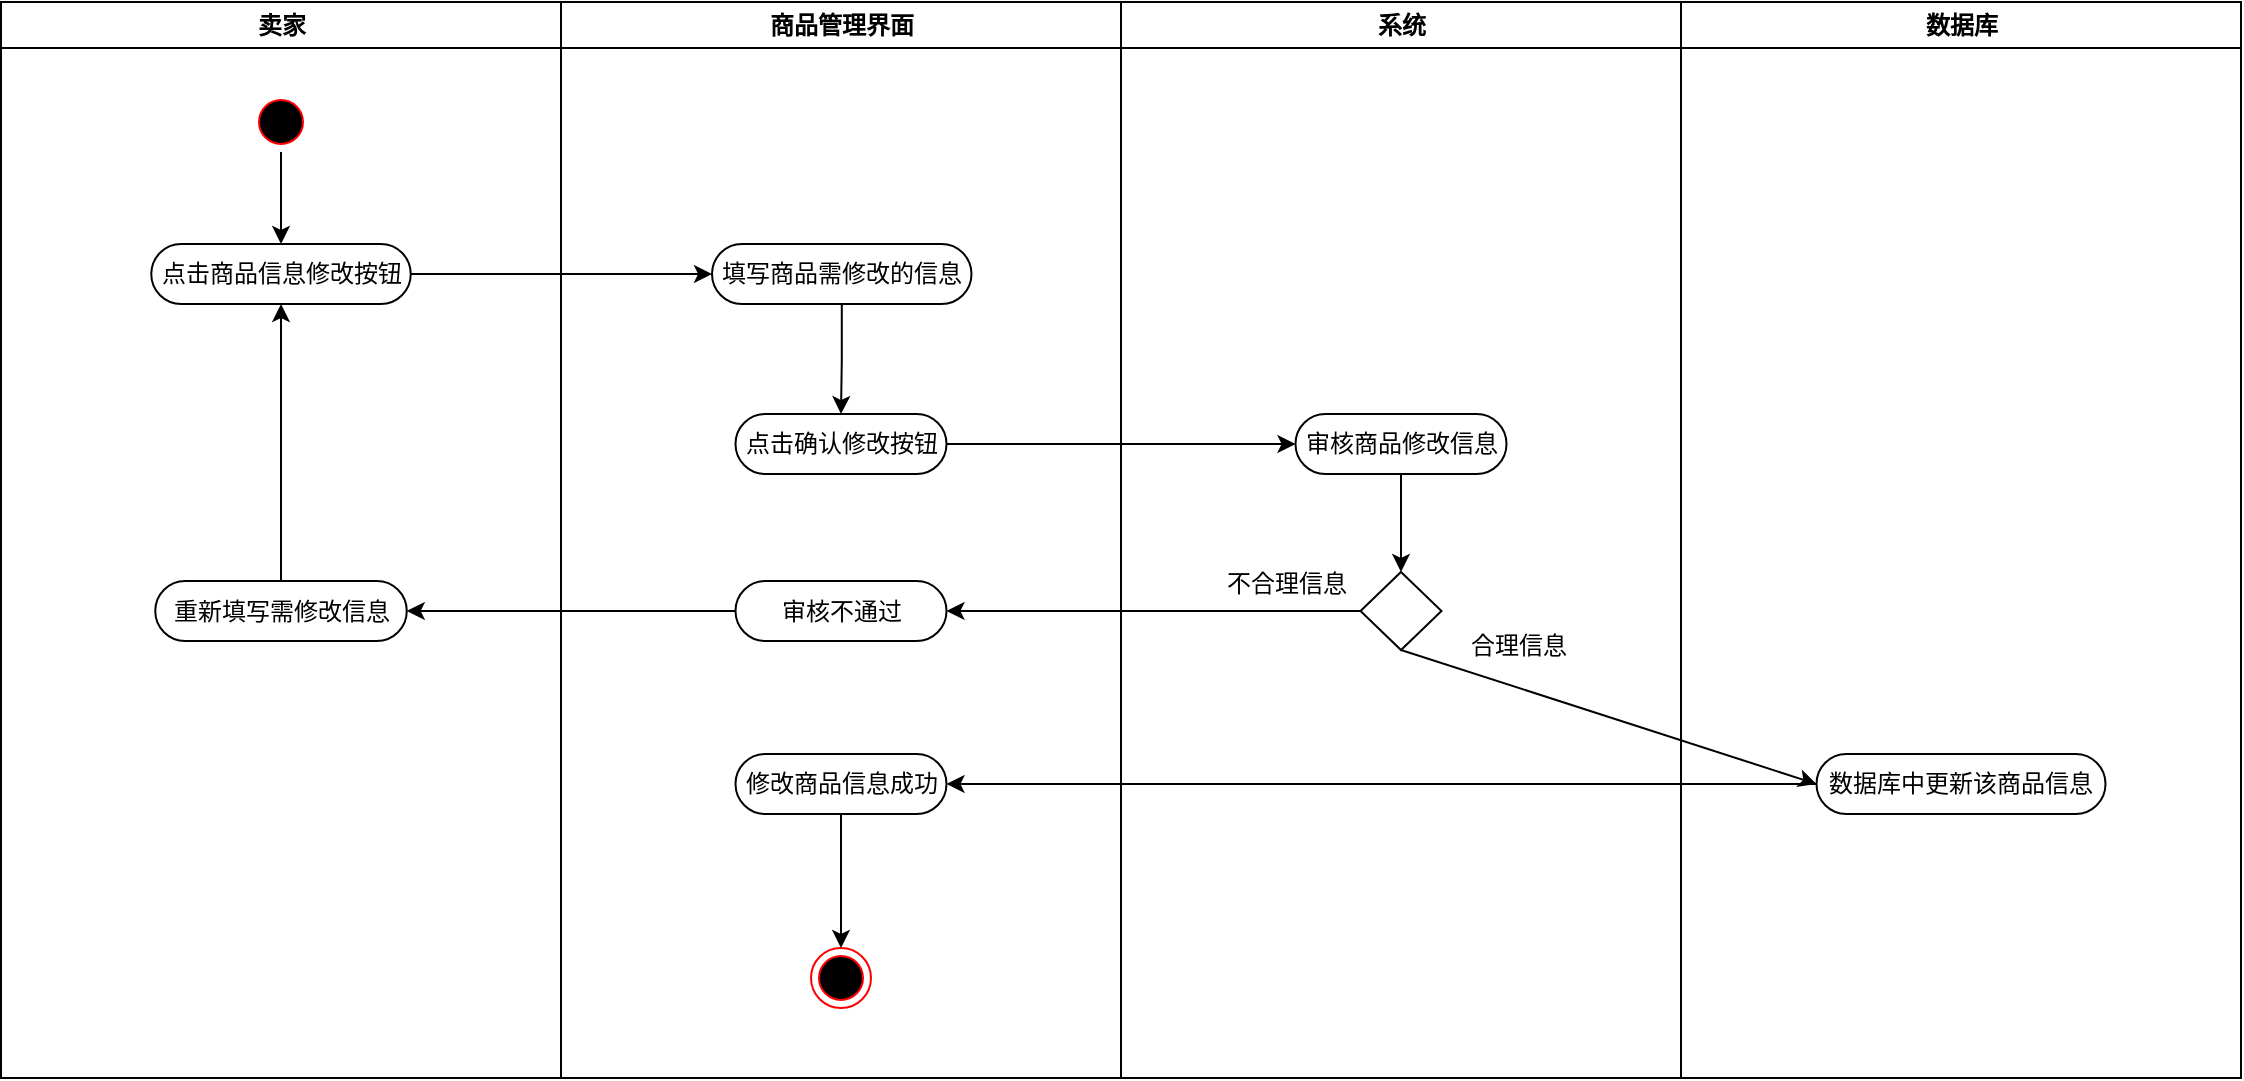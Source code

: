 <mxfile version="17.4.5" type="github">
  <diagram id="v3pNUCT2vnQm8bQTQVUx" name="第 1 页">
    <mxGraphModel dx="1276" dy="557" grid="0" gridSize="10" guides="1" tooltips="1" connect="1" arrows="1" fold="1" page="1" pageScale="1" pageWidth="1169" pageHeight="827" math="0" shadow="0">
      <root>
        <mxCell id="0" />
        <mxCell id="1" parent="0" />
        <mxCell id="vuKDmV6EnGHZobsBWFM1-1" value="卖家" style="swimlane;whiteSpace=wrap" vertex="1" parent="1">
          <mxGeometry x="164.5" y="128" width="280" height="538" as="geometry" />
        </mxCell>
        <mxCell id="vuKDmV6EnGHZobsBWFM1-2" style="edgeStyle=orthogonalEdgeStyle;rounded=0;orthogonalLoop=1;jettySize=auto;html=1;entryX=0.5;entryY=0;entryDx=0;entryDy=0;" edge="1" parent="vuKDmV6EnGHZobsBWFM1-1" source="vuKDmV6EnGHZobsBWFM1-3" target="vuKDmV6EnGHZobsBWFM1-4">
          <mxGeometry relative="1" as="geometry" />
        </mxCell>
        <mxCell id="vuKDmV6EnGHZobsBWFM1-3" value="" style="ellipse;shape=startState;fillColor=#000000;strokeColor=#ff0000;" vertex="1" parent="vuKDmV6EnGHZobsBWFM1-1">
          <mxGeometry x="125" y="45" width="30" height="30" as="geometry" />
        </mxCell>
        <mxCell id="vuKDmV6EnGHZobsBWFM1-4" value="点击商品信息修改按钮" style="rounded=1;whiteSpace=wrap;html=1;arcSize=50;" vertex="1" parent="vuKDmV6EnGHZobsBWFM1-1">
          <mxGeometry x="75.13" y="121" width="129.75" height="30" as="geometry" />
        </mxCell>
        <mxCell id="vuKDmV6EnGHZobsBWFM1-5" style="edgeStyle=orthogonalEdgeStyle;rounded=0;orthogonalLoop=1;jettySize=auto;html=1;entryX=0.5;entryY=1;entryDx=0;entryDy=0;" edge="1" parent="vuKDmV6EnGHZobsBWFM1-1" source="vuKDmV6EnGHZobsBWFM1-6" target="vuKDmV6EnGHZobsBWFM1-4">
          <mxGeometry relative="1" as="geometry" />
        </mxCell>
        <mxCell id="vuKDmV6EnGHZobsBWFM1-6" value="重新填写需修改信息" style="rounded=1;whiteSpace=wrap;html=1;arcSize=50;" vertex="1" parent="vuKDmV6EnGHZobsBWFM1-1">
          <mxGeometry x="77.13" y="289.5" width="125.75" height="30" as="geometry" />
        </mxCell>
        <mxCell id="vuKDmV6EnGHZobsBWFM1-7" value="商品管理界面" style="swimlane;whiteSpace=wrap" vertex="1" parent="1">
          <mxGeometry x="444.5" y="128" width="280" height="538" as="geometry" />
        </mxCell>
        <mxCell id="vuKDmV6EnGHZobsBWFM1-8" style="edgeStyle=orthogonalEdgeStyle;rounded=0;orthogonalLoop=1;jettySize=auto;html=1;entryX=0.5;entryY=0;entryDx=0;entryDy=0;" edge="1" parent="vuKDmV6EnGHZobsBWFM1-7" source="vuKDmV6EnGHZobsBWFM1-9" target="vuKDmV6EnGHZobsBWFM1-10">
          <mxGeometry relative="1" as="geometry" />
        </mxCell>
        <mxCell id="vuKDmV6EnGHZobsBWFM1-9" value="填写商品需修改的信息" style="rounded=1;whiteSpace=wrap;html=1;arcSize=50;" vertex="1" parent="vuKDmV6EnGHZobsBWFM1-7">
          <mxGeometry x="75.5" y="121" width="129.75" height="30" as="geometry" />
        </mxCell>
        <mxCell id="vuKDmV6EnGHZobsBWFM1-10" value="点击确认修改按钮" style="rounded=1;whiteSpace=wrap;html=1;arcSize=50;" vertex="1" parent="vuKDmV6EnGHZobsBWFM1-7">
          <mxGeometry x="87.25" y="206" width="105.5" height="30" as="geometry" />
        </mxCell>
        <mxCell id="vuKDmV6EnGHZobsBWFM1-11" value="审核不通过" style="rounded=1;whiteSpace=wrap;html=1;arcSize=50;" vertex="1" parent="vuKDmV6EnGHZobsBWFM1-7">
          <mxGeometry x="87.25" y="289.5" width="105.5" height="30" as="geometry" />
        </mxCell>
        <mxCell id="vuKDmV6EnGHZobsBWFM1-12" value="" style="ellipse;html=1;shape=endState;fillColor=#000000;strokeColor=#ff0000;" vertex="1" parent="vuKDmV6EnGHZobsBWFM1-7">
          <mxGeometry x="125" y="473" width="30" height="30" as="geometry" />
        </mxCell>
        <mxCell id="vuKDmV6EnGHZobsBWFM1-13" style="edgeStyle=none;rounded=0;orthogonalLoop=1;jettySize=auto;html=1;entryX=0.5;entryY=0;entryDx=0;entryDy=0;" edge="1" parent="vuKDmV6EnGHZobsBWFM1-7" source="vuKDmV6EnGHZobsBWFM1-14" target="vuKDmV6EnGHZobsBWFM1-12">
          <mxGeometry relative="1" as="geometry" />
        </mxCell>
        <mxCell id="vuKDmV6EnGHZobsBWFM1-14" value="修改商品信息成功" style="rounded=1;whiteSpace=wrap;html=1;arcSize=50;" vertex="1" parent="vuKDmV6EnGHZobsBWFM1-7">
          <mxGeometry x="87.25" y="376" width="105.5" height="30" as="geometry" />
        </mxCell>
        <mxCell id="vuKDmV6EnGHZobsBWFM1-15" value="系统" style="swimlane;whiteSpace=wrap;startSize=23;" vertex="1" parent="1">
          <mxGeometry x="724.5" y="128" width="280" height="538" as="geometry" />
        </mxCell>
        <mxCell id="vuKDmV6EnGHZobsBWFM1-16" style="edgeStyle=orthogonalEdgeStyle;rounded=0;orthogonalLoop=1;jettySize=auto;html=1;" edge="1" parent="vuKDmV6EnGHZobsBWFM1-15" source="vuKDmV6EnGHZobsBWFM1-17" target="vuKDmV6EnGHZobsBWFM1-18">
          <mxGeometry relative="1" as="geometry" />
        </mxCell>
        <mxCell id="vuKDmV6EnGHZobsBWFM1-17" value="审核商品修改信息" style="rounded=1;whiteSpace=wrap;html=1;arcSize=50;" vertex="1" parent="vuKDmV6EnGHZobsBWFM1-15">
          <mxGeometry x="87.25" y="206" width="105.5" height="30" as="geometry" />
        </mxCell>
        <mxCell id="vuKDmV6EnGHZobsBWFM1-18" value="" style="rhombus;whiteSpace=wrap;html=1;" vertex="1" parent="vuKDmV6EnGHZobsBWFM1-15">
          <mxGeometry x="119.75" y="285" width="40.5" height="39" as="geometry" />
        </mxCell>
        <mxCell id="vuKDmV6EnGHZobsBWFM1-19" value="合理信息" style="text;html=1;align=center;verticalAlign=middle;resizable=0;points=[];autosize=1;strokeColor=none;fillColor=none;" vertex="1" parent="vuKDmV6EnGHZobsBWFM1-15">
          <mxGeometry x="169.5" y="313" width="58" height="18" as="geometry" />
        </mxCell>
        <mxCell id="vuKDmV6EnGHZobsBWFM1-20" value="不合理信息" style="text;html=1;align=center;verticalAlign=middle;resizable=0;points=[];autosize=1;strokeColor=none;fillColor=none;" vertex="1" parent="vuKDmV6EnGHZobsBWFM1-15">
          <mxGeometry x="47.5" y="282" width="70" height="18" as="geometry" />
        </mxCell>
        <mxCell id="vuKDmV6EnGHZobsBWFM1-21" value="数据库" style="swimlane;whiteSpace=wrap" vertex="1" parent="1">
          <mxGeometry x="1004.5" y="128" width="280" height="538" as="geometry" />
        </mxCell>
        <mxCell id="vuKDmV6EnGHZobsBWFM1-22" value="数据库中更新该商品信息" style="rounded=1;whiteSpace=wrap;html=1;arcSize=50;" vertex="1" parent="vuKDmV6EnGHZobsBWFM1-21">
          <mxGeometry x="67.75" y="376" width="144.5" height="30" as="geometry" />
        </mxCell>
        <mxCell id="vuKDmV6EnGHZobsBWFM1-23" style="edgeStyle=orthogonalEdgeStyle;rounded=0;orthogonalLoop=1;jettySize=auto;html=1;entryX=0;entryY=0.5;entryDx=0;entryDy=0;" edge="1" parent="1" source="vuKDmV6EnGHZobsBWFM1-4" target="vuKDmV6EnGHZobsBWFM1-9">
          <mxGeometry relative="1" as="geometry" />
        </mxCell>
        <mxCell id="vuKDmV6EnGHZobsBWFM1-24" style="edgeStyle=orthogonalEdgeStyle;rounded=0;orthogonalLoop=1;jettySize=auto;html=1;entryX=0;entryY=0.5;entryDx=0;entryDy=0;" edge="1" parent="1" source="vuKDmV6EnGHZobsBWFM1-10" target="vuKDmV6EnGHZobsBWFM1-17">
          <mxGeometry relative="1" as="geometry" />
        </mxCell>
        <mxCell id="vuKDmV6EnGHZobsBWFM1-25" style="edgeStyle=orthogonalEdgeStyle;rounded=0;orthogonalLoop=1;jettySize=auto;html=1;entryX=1;entryY=0.5;entryDx=0;entryDy=0;" edge="1" parent="1" source="vuKDmV6EnGHZobsBWFM1-18" target="vuKDmV6EnGHZobsBWFM1-11">
          <mxGeometry relative="1" as="geometry" />
        </mxCell>
        <mxCell id="vuKDmV6EnGHZobsBWFM1-26" style="rounded=0;orthogonalLoop=1;jettySize=auto;html=1;entryX=0;entryY=0.5;entryDx=0;entryDy=0;exitX=0.5;exitY=1;exitDx=0;exitDy=0;" edge="1" parent="1" source="vuKDmV6EnGHZobsBWFM1-18" target="vuKDmV6EnGHZobsBWFM1-22">
          <mxGeometry relative="1" as="geometry" />
        </mxCell>
        <mxCell id="vuKDmV6EnGHZobsBWFM1-27" style="edgeStyle=orthogonalEdgeStyle;rounded=0;orthogonalLoop=1;jettySize=auto;html=1;entryX=1;entryY=0.5;entryDx=0;entryDy=0;" edge="1" parent="1" source="vuKDmV6EnGHZobsBWFM1-11" target="vuKDmV6EnGHZobsBWFM1-6">
          <mxGeometry relative="1" as="geometry" />
        </mxCell>
        <mxCell id="vuKDmV6EnGHZobsBWFM1-28" style="edgeStyle=none;rounded=0;orthogonalLoop=1;jettySize=auto;html=1;entryX=1;entryY=0.5;entryDx=0;entryDy=0;" edge="1" parent="1" source="vuKDmV6EnGHZobsBWFM1-22" target="vuKDmV6EnGHZobsBWFM1-14">
          <mxGeometry relative="1" as="geometry" />
        </mxCell>
      </root>
    </mxGraphModel>
  </diagram>
</mxfile>
